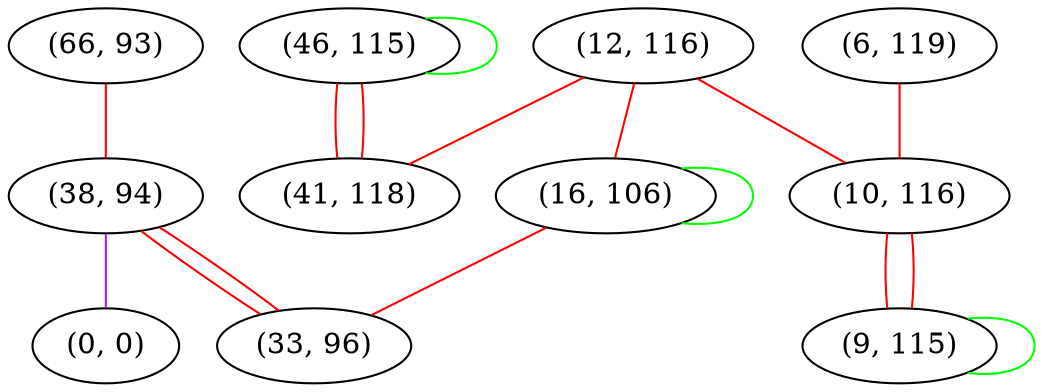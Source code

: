 graph "" {
"(66, 93)";
"(12, 116)";
"(16, 106)";
"(46, 115)";
"(41, 118)";
"(38, 94)";
"(0, 0)";
"(6, 119)";
"(10, 116)";
"(33, 96)";
"(9, 115)";
"(66, 93)" -- "(38, 94)"  [color=red, key=0, weight=1];
"(12, 116)" -- "(41, 118)"  [color=red, key=0, weight=1];
"(12, 116)" -- "(10, 116)"  [color=red, key=0, weight=1];
"(12, 116)" -- "(16, 106)"  [color=red, key=0, weight=1];
"(16, 106)" -- "(33, 96)"  [color=red, key=0, weight=1];
"(16, 106)" -- "(16, 106)"  [color=green, key=0, weight=2];
"(46, 115)" -- "(46, 115)"  [color=green, key=0, weight=2];
"(46, 115)" -- "(41, 118)"  [color=red, key=0, weight=1];
"(46, 115)" -- "(41, 118)"  [color=red, key=1, weight=1];
"(38, 94)" -- "(33, 96)"  [color=red, key=0, weight=1];
"(38, 94)" -- "(33, 96)"  [color=red, key=1, weight=1];
"(38, 94)" -- "(0, 0)"  [color=purple, key=0, weight=4];
"(6, 119)" -- "(10, 116)"  [color=red, key=0, weight=1];
"(10, 116)" -- "(9, 115)"  [color=red, key=0, weight=1];
"(10, 116)" -- "(9, 115)"  [color=red, key=1, weight=1];
"(9, 115)" -- "(9, 115)"  [color=green, key=0, weight=2];
}
